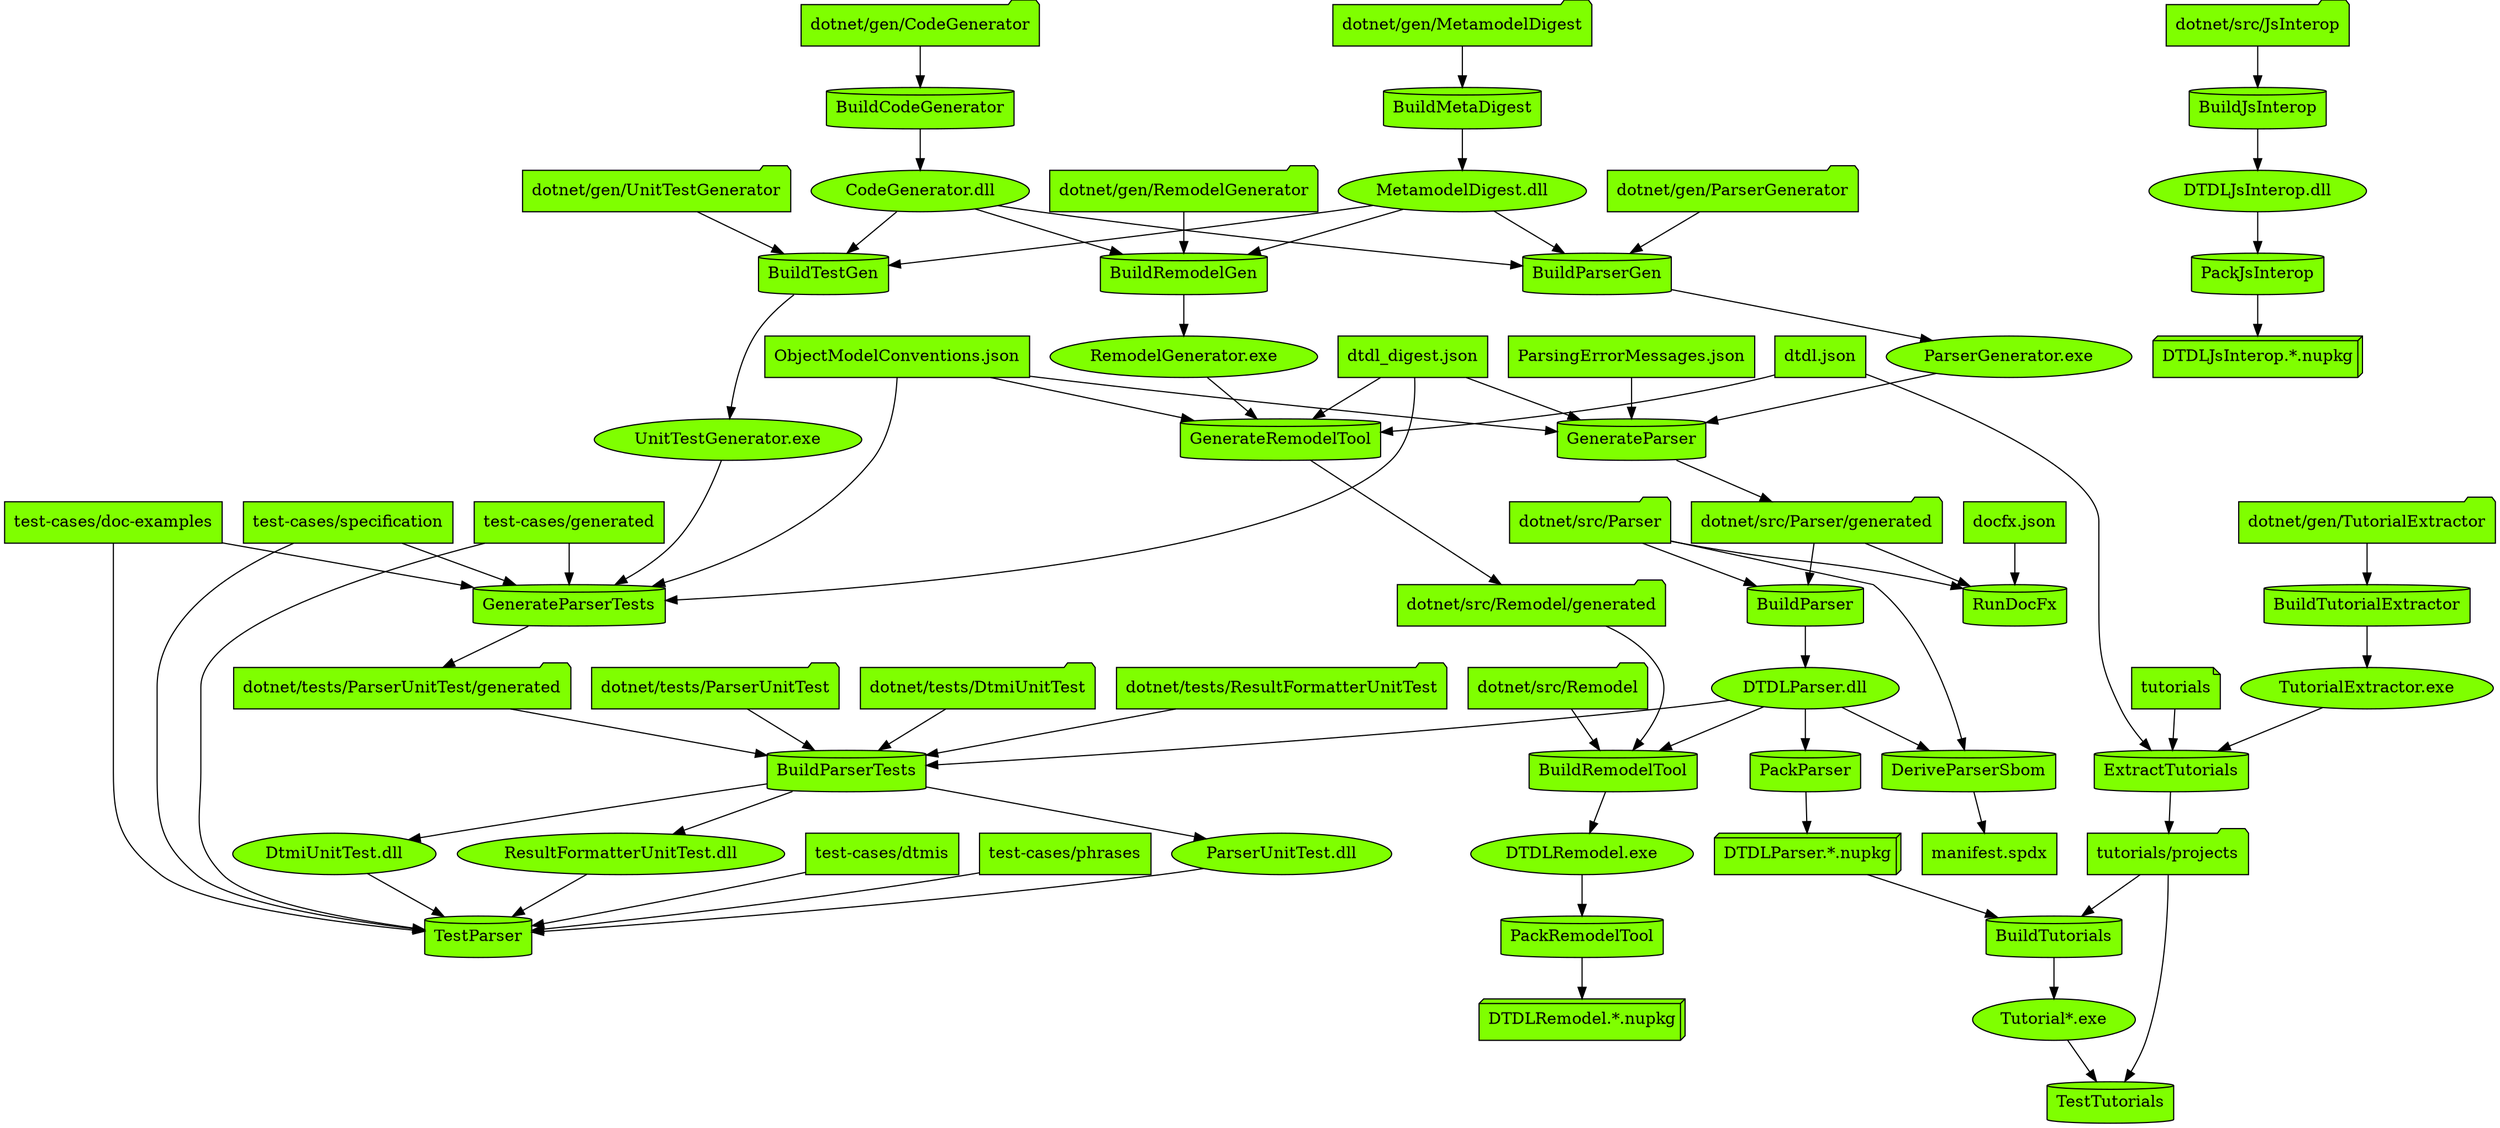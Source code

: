 digraph {
  {
    "BuildCodeGenerator" [shape=cylinder style=filled fillcolor=chartreuse]
    "BuildJsInterop" [shape=cylinder style=filled fillcolor=chartreuse]
    "BuildMetaDigest" [shape=cylinder style=filled fillcolor=chartreuse]
    "BuildParser" [shape=cylinder style=filled fillcolor=chartreuse]
    "BuildParserGen" [shape=cylinder style=filled fillcolor=chartreuse]
    "BuildParserTests" [shape=cylinder style=filled fillcolor=chartreuse]
    "BuildRemodelGen" [shape=cylinder style=filled fillcolor=chartreuse]
    "BuildRemodelTool" [shape=cylinder style=filled fillcolor=chartreuse]
    "BuildTestGen" [shape=cylinder style=filled fillcolor=chartreuse]
    "BuildTutorialExtractor" [shape=cylinder style=filled fillcolor=chartreuse]
    "BuildTutorials" [shape=cylinder style=filled fillcolor=chartreuse]
    "DeriveParserSbom" [shape=cylinder style=filled fillcolor=chartreuse]
    "ExtractTutorials" [shape=cylinder style=filled fillcolor=chartreuse]
    "GenerateParser" [shape=cylinder style=filled fillcolor=chartreuse]
    "GenerateParserTests" [shape=cylinder style=filled fillcolor=chartreuse]
    "GenerateRemodelTool" [shape=cylinder style=filled fillcolor=chartreuse]
    "PackJsInterop" [shape=cylinder style=filled fillcolor=chartreuse]
    "PackParser" [shape=cylinder style=filled fillcolor=chartreuse]
    "PackRemodelTool" [shape=cylinder style=filled fillcolor=chartreuse]
    "RunDocFx" [shape=cylinder style=filled fillcolor=chartreuse]
    "TestParser" [shape=cylinder style=filled fillcolor=chartreuse]
    "TestTutorials" [shape=cylinder style=filled fillcolor=chartreuse]
    "dotnet/gen/CodeGenerator" [shape=folder style=filled fillcolor=chartreuse]
    "CodeGenerator.dll" [shape=ellipse style=filled fillcolor=chartreuse]
    "dotnet/src/JsInterop" [shape=folder style=filled fillcolor=chartreuse]
    "DTDLJsInterop.dll" [shape=ellipse style=filled fillcolor=chartreuse]
    "dotnet/gen/MetamodelDigest" [shape=folder style=filled fillcolor=chartreuse]
    "MetamodelDigest.dll" [shape=ellipse style=filled fillcolor=chartreuse]
    "dotnet/src/Parser" [shape=folder style=filled fillcolor=chartreuse]
    "dotnet/src/Parser/generated" [shape=folder style=filled fillcolor=chartreuse]
    "DTDLParser.dll" [shape=ellipse style=filled fillcolor=chartreuse]
    "dotnet/gen/ParserGenerator" [shape=folder style=filled fillcolor=chartreuse]
    "ParserGenerator.exe" [shape=ellipse style=filled fillcolor=chartreuse]
    "dotnet/tests/DtmiUnitTest" [shape=folder style=filled fillcolor=chartreuse]
    "DtmiUnitTest.dll" [shape=ellipse style=filled fillcolor=chartreuse]
    "dotnet/tests/ResultFormatterUnitTest" [shape=folder style=filled fillcolor=chartreuse]
    "ResultFormatterUnitTest.dll" [shape=ellipse style=filled fillcolor=chartreuse]
    "dotnet/tests/ParserUnitTest" [shape=folder style=filled fillcolor=chartreuse]
    "dotnet/tests/ParserUnitTest/generated" [shape=folder style=filled fillcolor=chartreuse]
    "ParserUnitTest.dll" [shape=ellipse style=filled fillcolor=chartreuse]
    "dotnet/gen/RemodelGenerator" [shape=folder style=filled fillcolor=chartreuse]
    "RemodelGenerator.exe" [shape=ellipse style=filled fillcolor=chartreuse]
    "dotnet/src/Remodel" [shape=folder style=filled fillcolor=chartreuse]
    "dotnet/src/Remodel/generated" [shape=folder style=filled fillcolor=chartreuse]
    "DTDLRemodel.exe" [shape=ellipse style=filled fillcolor=chartreuse]
    "dotnet/gen/UnitTestGenerator" [shape=folder style=filled fillcolor=chartreuse]
    "UnitTestGenerator.exe" [shape=ellipse style=filled fillcolor=chartreuse]
    "dotnet/gen/TutorialExtractor" [shape=folder style=filled fillcolor=chartreuse]
    "TutorialExtractor.exe" [shape=ellipse style=filled fillcolor=chartreuse]
    "DTDLParser.*.nupkg" [shape=box3d style=filled fillcolor=chartreuse]
    "tutorials/projects" [shape=folder style=filled fillcolor=chartreuse]
    "Tutorial*.exe" [shape=ellipse style=filled fillcolor=chartreuse]
    "manifest.spdx" [shape=box style=filled fillcolor=chartreuse]
    "dtdl.json" [shape=box style=filled fillcolor=chartreuse]
    "tutorials" [shape=note style=filled fillcolor=chartreuse]
    "dtdl_digest.json" [shape=box style=filled fillcolor=chartreuse]
    "ObjectModelConventions.json" [shape=box style=filled fillcolor=chartreuse]
    "ParsingErrorMessages.json" [shape=box style=filled fillcolor=chartreuse]
    "test-cases/generated" [shape=box style=filled fillcolor=chartreuse]
    "test-cases/doc-examples" [shape=box style=filled fillcolor=chartreuse]
    "test-cases/specification" [shape=box style=filled fillcolor=chartreuse]
    "DTDLJsInterop.*.nupkg" [shape=box3d style=filled fillcolor=chartreuse]
    "DTDLRemodel.*.nupkg" [shape=box3d style=filled fillcolor=chartreuse]
    "docfx.json" [shape=box style=filled fillcolor=chartreuse]
    "test-cases/dtmis" [shape=box style=filled fillcolor=chartreuse]
    "test-cases/phrases" [shape=box style=filled fillcolor=chartreuse]
  }
  "dotnet/gen/CodeGenerator" -> "BuildCodeGenerator"
  "BuildCodeGenerator" -> "CodeGenerator.dll"
  "dotnet/src/JsInterop" -> "BuildJsInterop"
  "BuildJsInterop" -> "DTDLJsInterop.dll"
  "dotnet/gen/MetamodelDigest" -> "BuildMetaDigest"
  "BuildMetaDigest" -> "MetamodelDigest.dll"
  "dotnet/src/Parser" -> "BuildParser"
  "dotnet/src/Parser/generated" -> "BuildParser"
  "BuildParser" -> "DTDLParser.dll"
  "dotnet/gen/ParserGenerator" -> "BuildParserGen"
  "MetamodelDigest.dll" -> "BuildParserGen"
  "CodeGenerator.dll" -> "BuildParserGen"
  "BuildParserGen" -> "ParserGenerator.exe"
  "dotnet/tests/DtmiUnitTest" -> "BuildParserTests"
  "BuildParserTests" -> "DtmiUnitTest.dll"
  "dotnet/tests/ResultFormatterUnitTest" -> "BuildParserTests"
  "BuildParserTests" -> "ResultFormatterUnitTest.dll"
  "dotnet/tests/ParserUnitTest" -> "BuildParserTests"
  "dotnet/tests/ParserUnitTest/generated" -> "BuildParserTests"
  "DTDLParser.dll" -> "BuildParserTests"
  "BuildParserTests" -> "ParserUnitTest.dll"
  "dotnet/gen/RemodelGenerator" -> "BuildRemodelGen"
  "MetamodelDigest.dll" -> "BuildRemodelGen"
  "CodeGenerator.dll" -> "BuildRemodelGen"
  "BuildRemodelGen" -> "RemodelGenerator.exe"
  "dotnet/src/Remodel" -> "BuildRemodelTool"
  "dotnet/src/Remodel/generated" -> "BuildRemodelTool"
  "DTDLParser.dll" -> "BuildRemodelTool"
  "BuildRemodelTool" -> "DTDLRemodel.exe"
  "dotnet/gen/UnitTestGenerator" -> "BuildTestGen"
  "MetamodelDigest.dll" -> "BuildTestGen"
  "CodeGenerator.dll" -> "BuildTestGen"
  "BuildTestGen" -> "UnitTestGenerator.exe"
  "dotnet/gen/TutorialExtractor" -> "BuildTutorialExtractor"
  "BuildTutorialExtractor" -> "TutorialExtractor.exe"
  "DTDLParser.*.nupkg" -> "BuildTutorials"
  "tutorials/projects" -> "BuildTutorials"
  "BuildTutorials" -> "Tutorial*.exe"
  "DTDLParser.dll" -> "DeriveParserSbom"
  "dotnet/src/Parser" -> "DeriveParserSbom"
  "DeriveParserSbom" -> "manifest.spdx"
  "TutorialExtractor.exe" -> "ExtractTutorials"
  "dtdl.json" -> "ExtractTutorials"
  "tutorials" -> "ExtractTutorials"
  "ExtractTutorials" -> "tutorials/projects"
  "ParserGenerator.exe" -> "GenerateParser"
  "dtdl_digest.json" -> "GenerateParser"
  "ObjectModelConventions.json" -> "GenerateParser"
  "ParsingErrorMessages.json" -> "GenerateParser"
  "GenerateParser" -> "dotnet/src/Parser/generated"
  "UnitTestGenerator.exe" -> "GenerateParserTests"
  "dtdl_digest.json" -> "GenerateParserTests"
  "ObjectModelConventions.json" -> "GenerateParserTests"
  "test-cases/generated" -> "GenerateParserTests"
  "test-cases/doc-examples" -> "GenerateParserTests"
  "test-cases/specification" -> "GenerateParserTests"
  "GenerateParserTests" -> "dotnet/tests/ParserUnitTest/generated"
  "RemodelGenerator.exe" -> "GenerateRemodelTool"
  "dtdl.json" -> "GenerateRemodelTool"
  "dtdl_digest.json" -> "GenerateRemodelTool"
  "ObjectModelConventions.json" -> "GenerateRemodelTool"
  "GenerateRemodelTool" -> "dotnet/src/Remodel/generated"
  "DTDLJsInterop.dll" -> "PackJsInterop"
  "PackJsInterop" -> "DTDLJsInterop.*.nupkg"
  "DTDLParser.dll" -> "PackParser"
  "PackParser" -> "DTDLParser.*.nupkg"
  "DTDLRemodel.exe" -> "PackRemodelTool"
  "PackRemodelTool" -> "DTDLRemodel.*.nupkg"
  "dotnet/src/Parser" -> "RunDocFx"
  "dotnet/src/Parser/generated" -> "RunDocFx"
  "docfx.json" -> "RunDocFx"
  "DtmiUnitTest.dll" -> "TestParser"
  "test-cases/dtmis" -> "TestParser"
  "ResultFormatterUnitTest.dll" -> "TestParser"
  "test-cases/phrases" -> "TestParser"
  "ParserUnitTest.dll" -> "TestParser"
  "test-cases/generated" -> "TestParser"
  "test-cases/doc-examples" -> "TestParser"
  "test-cases/specification" -> "TestParser"
  "Tutorial*.exe" -> "TestTutorials"
  "tutorials/projects" -> "TestTutorials"
}
